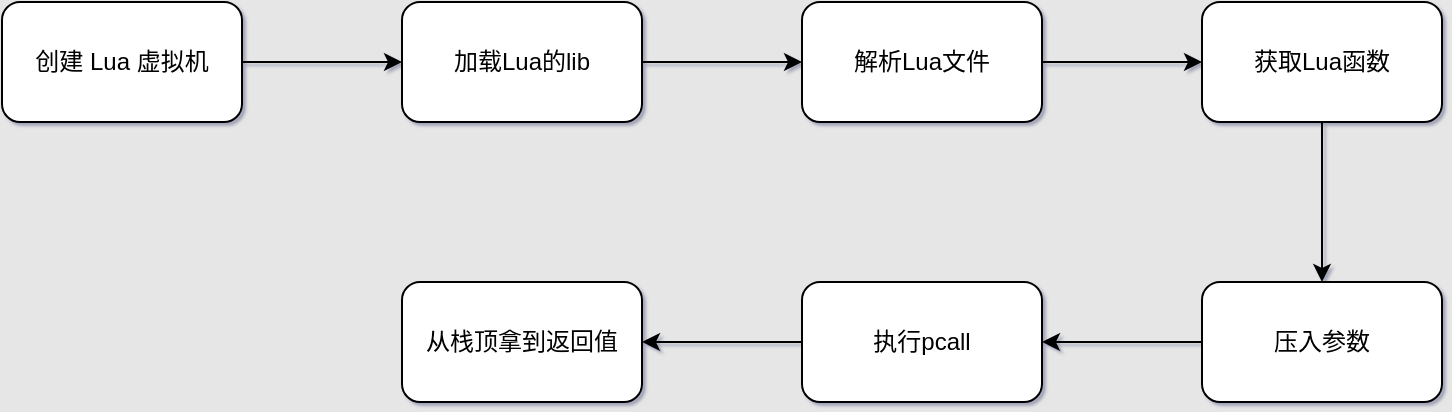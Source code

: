 <mxfile version="14.6.13" type="device"><diagram id="5MTfhJlfH0CINh651_33" name="第 1 页"><mxGraphModel dx="1088" dy="880" grid="0" gridSize="10" guides="1" tooltips="1" connect="1" arrows="1" fold="1" page="1" pageScale="1" pageWidth="827" pageHeight="1169" background="#E6E6E6" math="0" shadow="1"><root><mxCell id="0"/><mxCell id="1" parent="0"/><mxCell id="gvjjTyF9BY4QEbFfikiT-3" value="" style="edgeStyle=orthogonalEdgeStyle;rounded=0;orthogonalLoop=1;jettySize=auto;html=1;" edge="1" parent="1" source="gvjjTyF9BY4QEbFfikiT-1" target="gvjjTyF9BY4QEbFfikiT-2"><mxGeometry relative="1" as="geometry"/></mxCell><mxCell id="gvjjTyF9BY4QEbFfikiT-1" value="创建 Lua 虚拟机" style="rounded=1;whiteSpace=wrap;html=1;" vertex="1" parent="1"><mxGeometry x="80" y="120" width="120" height="60" as="geometry"/></mxCell><mxCell id="gvjjTyF9BY4QEbFfikiT-5" value="" style="edgeStyle=orthogonalEdgeStyle;rounded=0;orthogonalLoop=1;jettySize=auto;html=1;" edge="1" parent="1" source="gvjjTyF9BY4QEbFfikiT-2" target="gvjjTyF9BY4QEbFfikiT-4"><mxGeometry relative="1" as="geometry"/></mxCell><mxCell id="gvjjTyF9BY4QEbFfikiT-2" value="加载Lua的lib" style="whiteSpace=wrap;html=1;rounded=1;" vertex="1" parent="1"><mxGeometry x="280" y="120" width="120" height="60" as="geometry"/></mxCell><mxCell id="gvjjTyF9BY4QEbFfikiT-7" value="" style="edgeStyle=orthogonalEdgeStyle;rounded=0;orthogonalLoop=1;jettySize=auto;html=1;" edge="1" parent="1" source="gvjjTyF9BY4QEbFfikiT-4" target="gvjjTyF9BY4QEbFfikiT-6"><mxGeometry relative="1" as="geometry"/></mxCell><mxCell id="gvjjTyF9BY4QEbFfikiT-4" value="解析Lua文件" style="whiteSpace=wrap;html=1;rounded=1;" vertex="1" parent="1"><mxGeometry x="480" y="120" width="120" height="60" as="geometry"/></mxCell><mxCell id="gvjjTyF9BY4QEbFfikiT-9" value="" style="edgeStyle=orthogonalEdgeStyle;rounded=0;orthogonalLoop=1;jettySize=auto;html=1;" edge="1" parent="1" source="gvjjTyF9BY4QEbFfikiT-6" target="gvjjTyF9BY4QEbFfikiT-8"><mxGeometry relative="1" as="geometry"/></mxCell><mxCell id="gvjjTyF9BY4QEbFfikiT-6" value="获取Lua函数" style="whiteSpace=wrap;html=1;rounded=1;" vertex="1" parent="1"><mxGeometry x="680" y="120" width="120" height="60" as="geometry"/></mxCell><mxCell id="gvjjTyF9BY4QEbFfikiT-11" value="" style="edgeStyle=orthogonalEdgeStyle;rounded=0;orthogonalLoop=1;jettySize=auto;html=1;" edge="1" parent="1" source="gvjjTyF9BY4QEbFfikiT-8" target="gvjjTyF9BY4QEbFfikiT-10"><mxGeometry relative="1" as="geometry"/></mxCell><mxCell id="gvjjTyF9BY4QEbFfikiT-8" value="压入参数" style="whiteSpace=wrap;html=1;rounded=1;" vertex="1" parent="1"><mxGeometry x="680" y="260" width="120" height="60" as="geometry"/></mxCell><mxCell id="gvjjTyF9BY4QEbFfikiT-13" value="" style="edgeStyle=orthogonalEdgeStyle;rounded=0;orthogonalLoop=1;jettySize=auto;html=1;" edge="1" parent="1" source="gvjjTyF9BY4QEbFfikiT-10" target="gvjjTyF9BY4QEbFfikiT-12"><mxGeometry relative="1" as="geometry"/></mxCell><mxCell id="gvjjTyF9BY4QEbFfikiT-10" value="执行pcall" style="whiteSpace=wrap;html=1;rounded=1;" vertex="1" parent="1"><mxGeometry x="480" y="260" width="120" height="60" as="geometry"/></mxCell><mxCell id="gvjjTyF9BY4QEbFfikiT-12" value="从栈顶拿到返回值" style="whiteSpace=wrap;html=1;rounded=1;" vertex="1" parent="1"><mxGeometry x="280" y="260" width="120" height="60" as="geometry"/></mxCell></root></mxGraphModel></diagram></mxfile>